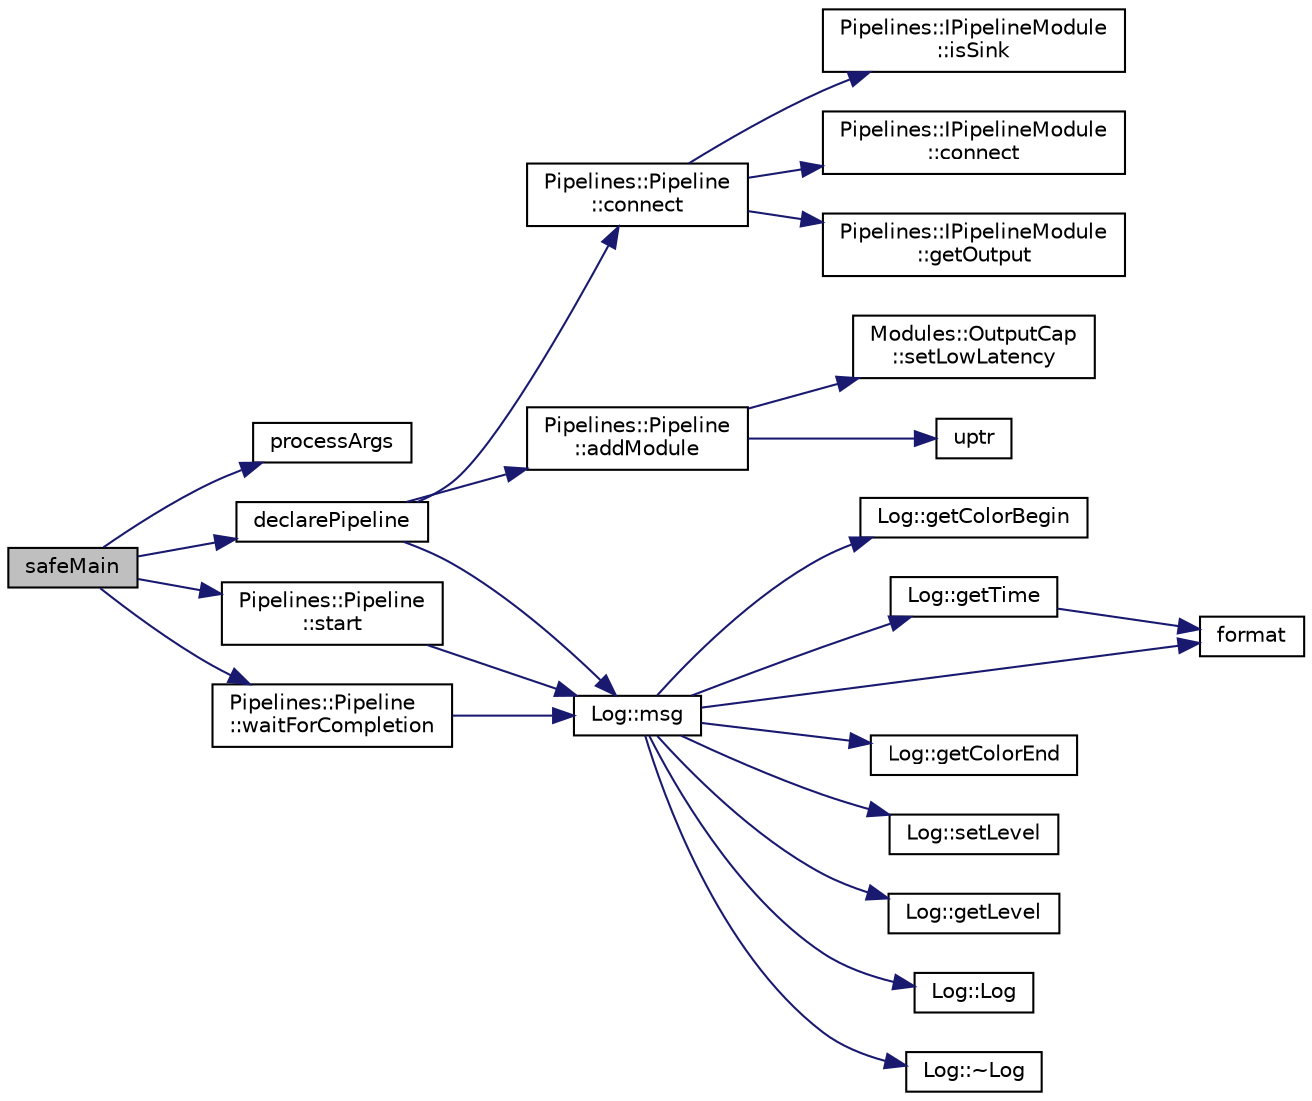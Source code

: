 digraph "safeMain"
{
 // INTERACTIVE_SVG=YES
  edge [fontname="Helvetica",fontsize="10",labelfontname="Helvetica",labelfontsize="10"];
  node [fontname="Helvetica",fontsize="10",shape=record];
  rankdir="LR";
  Node1 [label="safeMain",height=0.2,width=0.4,color="black", fillcolor="grey75", style="filled", fontcolor="black"];
  Node1 -> Node2 [color="midnightblue",fontsize="10",style="solid",fontname="Helvetica"];
  Node2 [label="processArgs",height=0.2,width=0.4,color="black", fillcolor="white", style="filled",URL="$dashcastx_2options_8cpp.html#a25320dc989db82161b4da990ea5a8f12"];
  Node1 -> Node3 [color="midnightblue",fontsize="10",style="solid",fontname="Helvetica"];
  Node3 [label="declarePipeline",height=0.2,width=0.4,color="black", fillcolor="white", style="filled",URL="$dashcastx_2pipeliner_8cpp.html#a0d00da6efccbea05f1de14f3959e94a0"];
  Node3 -> Node4 [color="midnightblue",fontsize="10",style="solid",fontname="Helvetica"];
  Node4 [label="Pipelines::Pipeline\l::connect",height=0.2,width=0.4,color="black", fillcolor="white", style="filled",URL="$class_pipelines_1_1_pipeline.html#a46ac7cb721c7dd0a8e185c84a607d155"];
  Node4 -> Node5 [color="midnightblue",fontsize="10",style="solid",fontname="Helvetica"];
  Node5 [label="Pipelines::IPipelineModule\l::isSink",height=0.2,width=0.4,color="black", fillcolor="white", style="filled",URL="$struct_pipelines_1_1_i_pipeline_module.html#a53e4f07ff5997c6aace7e4972f778452"];
  Node4 -> Node6 [color="midnightblue",fontsize="10",style="solid",fontname="Helvetica"];
  Node6 [label="Pipelines::IPipelineModule\l::connect",height=0.2,width=0.4,color="black", fillcolor="white", style="filled",URL="$struct_pipelines_1_1_i_pipeline_module.html#a94931368b90bc846f682e7bbd9a6a475"];
  Node4 -> Node7 [color="midnightblue",fontsize="10",style="solid",fontname="Helvetica"];
  Node7 [label="Pipelines::IPipelineModule\l::getOutput",height=0.2,width=0.4,color="black", fillcolor="white", style="filled",URL="$struct_pipelines_1_1_i_pipeline_module.html#a27e7208b594e8a7e46b8966399a06128"];
  Node3 -> Node8 [color="midnightblue",fontsize="10",style="solid",fontname="Helvetica"];
  Node8 [label="Pipelines::Pipeline\l::addModule",height=0.2,width=0.4,color="black", fillcolor="white", style="filled",URL="$class_pipelines_1_1_pipeline.html#aa3807fdc51116abec7e221164a5ebfdd"];
  Node8 -> Node9 [color="midnightblue",fontsize="10",style="solid",fontname="Helvetica"];
  Node9 [label="Modules::OutputCap\l::setLowLatency",height=0.2,width=0.4,color="black", fillcolor="white", style="filled",URL="$class_modules_1_1_output_cap.html#ae6bbfb654e648918d61ec7e89aa30861"];
  Node8 -> Node10 [color="midnightblue",fontsize="10",style="solid",fontname="Helvetica"];
  Node10 [label="uptr",height=0.2,width=0.4,color="black", fillcolor="white", style="filled",URL="$tools_8hpp.html#a61a0866ea29f447bc7a060aa5e6f1622"];
  Node3 -> Node11 [color="midnightblue",fontsize="10",style="solid",fontname="Helvetica"];
  Node11 [label="Log::msg",height=0.2,width=0.4,color="black", fillcolor="white", style="filled",URL="$class_log.html#a84056ae8f88a105f7b5fa3770f2f15d8"];
  Node11 -> Node12 [color="midnightblue",fontsize="10",style="solid",fontname="Helvetica"];
  Node12 [label="Log::getColorBegin",height=0.2,width=0.4,color="black", fillcolor="white", style="filled",URL="$class_log.html#a00080fae9f969e7c3eff2f40c7211cb3"];
  Node11 -> Node13 [color="midnightblue",fontsize="10",style="solid",fontname="Helvetica"];
  Node13 [label="Log::getTime",height=0.2,width=0.4,color="black", fillcolor="white", style="filled",URL="$class_log.html#a1e8efa09c5b342ba1f9ba6d13811fa14"];
  Node13 -> Node14 [color="midnightblue",fontsize="10",style="solid",fontname="Helvetica"];
  Node14 [label="format",height=0.2,width=0.4,color="black", fillcolor="white", style="filled",URL="$format_8hpp.html#a3aca22086b5c6398b980286ac7dd89ad"];
  Node11 -> Node14 [color="midnightblue",fontsize="10",style="solid",fontname="Helvetica"];
  Node11 -> Node15 [color="midnightblue",fontsize="10",style="solid",fontname="Helvetica"];
  Node15 [label="Log::getColorEnd",height=0.2,width=0.4,color="black", fillcolor="white", style="filled",URL="$class_log.html#a1a3e0507d4f5f0486dc7fa8d98954941"];
  Node11 -> Node16 [color="midnightblue",fontsize="10",style="solid",fontname="Helvetica"];
  Node16 [label="Log::setLevel",height=0.2,width=0.4,color="black", fillcolor="white", style="filled",URL="$class_log.html#a64a94fff24e5ed45a1d627d3709b6e52"];
  Node11 -> Node17 [color="midnightblue",fontsize="10",style="solid",fontname="Helvetica"];
  Node17 [label="Log::getLevel",height=0.2,width=0.4,color="black", fillcolor="white", style="filled",URL="$class_log.html#a8def54b27ed38887e1fd074c2ea18a82"];
  Node11 -> Node18 [color="midnightblue",fontsize="10",style="solid",fontname="Helvetica"];
  Node18 [label="Log::Log",height=0.2,width=0.4,color="black", fillcolor="white", style="filled",URL="$class_log.html#af6071a60aa52b6c1b511f99b4bc1b8fe"];
  Node11 -> Node19 [color="midnightblue",fontsize="10",style="solid",fontname="Helvetica"];
  Node19 [label="Log::~Log",height=0.2,width=0.4,color="black", fillcolor="white", style="filled",URL="$class_log.html#a0fbfda88fbee5027c89f6eb121059360"];
  Node1 -> Node20 [color="midnightblue",fontsize="10",style="solid",fontname="Helvetica"];
  Node20 [label="Pipelines::Pipeline\l::start",height=0.2,width=0.4,color="black", fillcolor="white", style="filled",URL="$class_pipelines_1_1_pipeline.html#af233993d60816a2eda2551db89b5cb35"];
  Node20 -> Node11 [color="midnightblue",fontsize="10",style="solid",fontname="Helvetica"];
  Node1 -> Node21 [color="midnightblue",fontsize="10",style="solid",fontname="Helvetica"];
  Node21 [label="Pipelines::Pipeline\l::waitForCompletion",height=0.2,width=0.4,color="black", fillcolor="white", style="filled",URL="$class_pipelines_1_1_pipeline.html#a0ded025260d4f813d23623428916a108"];
  Node21 -> Node11 [color="midnightblue",fontsize="10",style="solid",fontname="Helvetica"];
}
